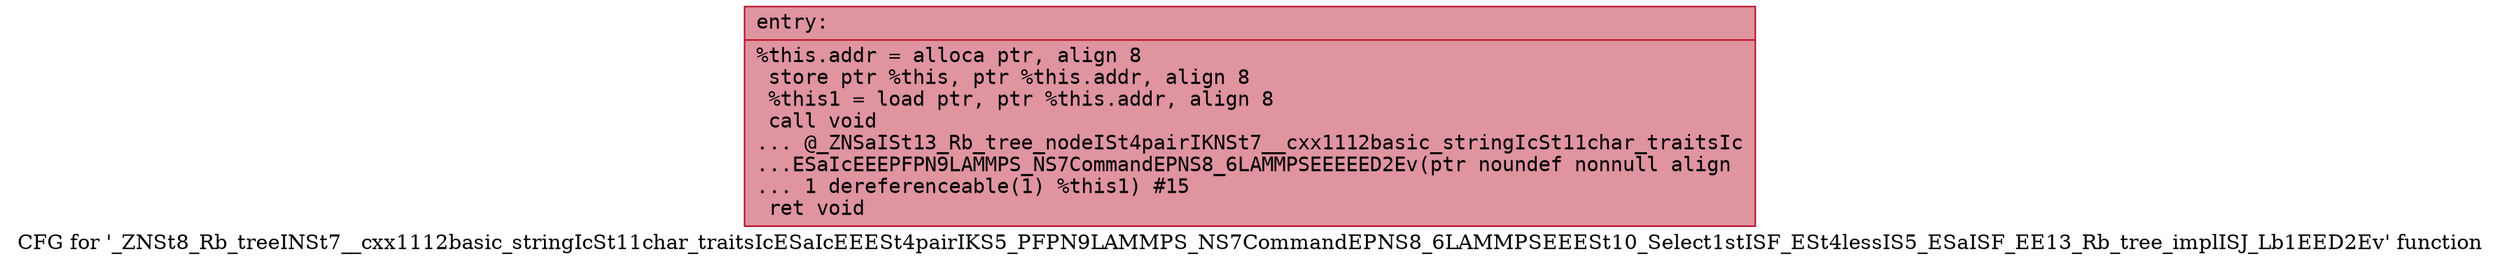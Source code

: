 digraph "CFG for '_ZNSt8_Rb_treeINSt7__cxx1112basic_stringIcSt11char_traitsIcESaIcEEESt4pairIKS5_PFPN9LAMMPS_NS7CommandEPNS8_6LAMMPSEEESt10_Select1stISF_ESt4lessIS5_ESaISF_EE13_Rb_tree_implISJ_Lb1EED2Ev' function" {
	label="CFG for '_ZNSt8_Rb_treeINSt7__cxx1112basic_stringIcSt11char_traitsIcESaIcEEESt4pairIKS5_PFPN9LAMMPS_NS7CommandEPNS8_6LAMMPSEEESt10_Select1stISF_ESt4lessIS5_ESaISF_EE13_Rb_tree_implISJ_Lb1EED2Ev' function";

	Node0x5628737cd8d0 [shape=record,color="#b70d28ff", style=filled, fillcolor="#b70d2870" fontname="Courier",label="{entry:\l|  %this.addr = alloca ptr, align 8\l  store ptr %this, ptr %this.addr, align 8\l  %this1 = load ptr, ptr %this.addr, align 8\l  call void\l... @_ZNSaISt13_Rb_tree_nodeISt4pairIKNSt7__cxx1112basic_stringIcSt11char_traitsIc\l...ESaIcEEEPFPN9LAMMPS_NS7CommandEPNS8_6LAMMPSEEEEED2Ev(ptr noundef nonnull align\l... 1 dereferenceable(1) %this1) #15\l  ret void\l}"];
}
